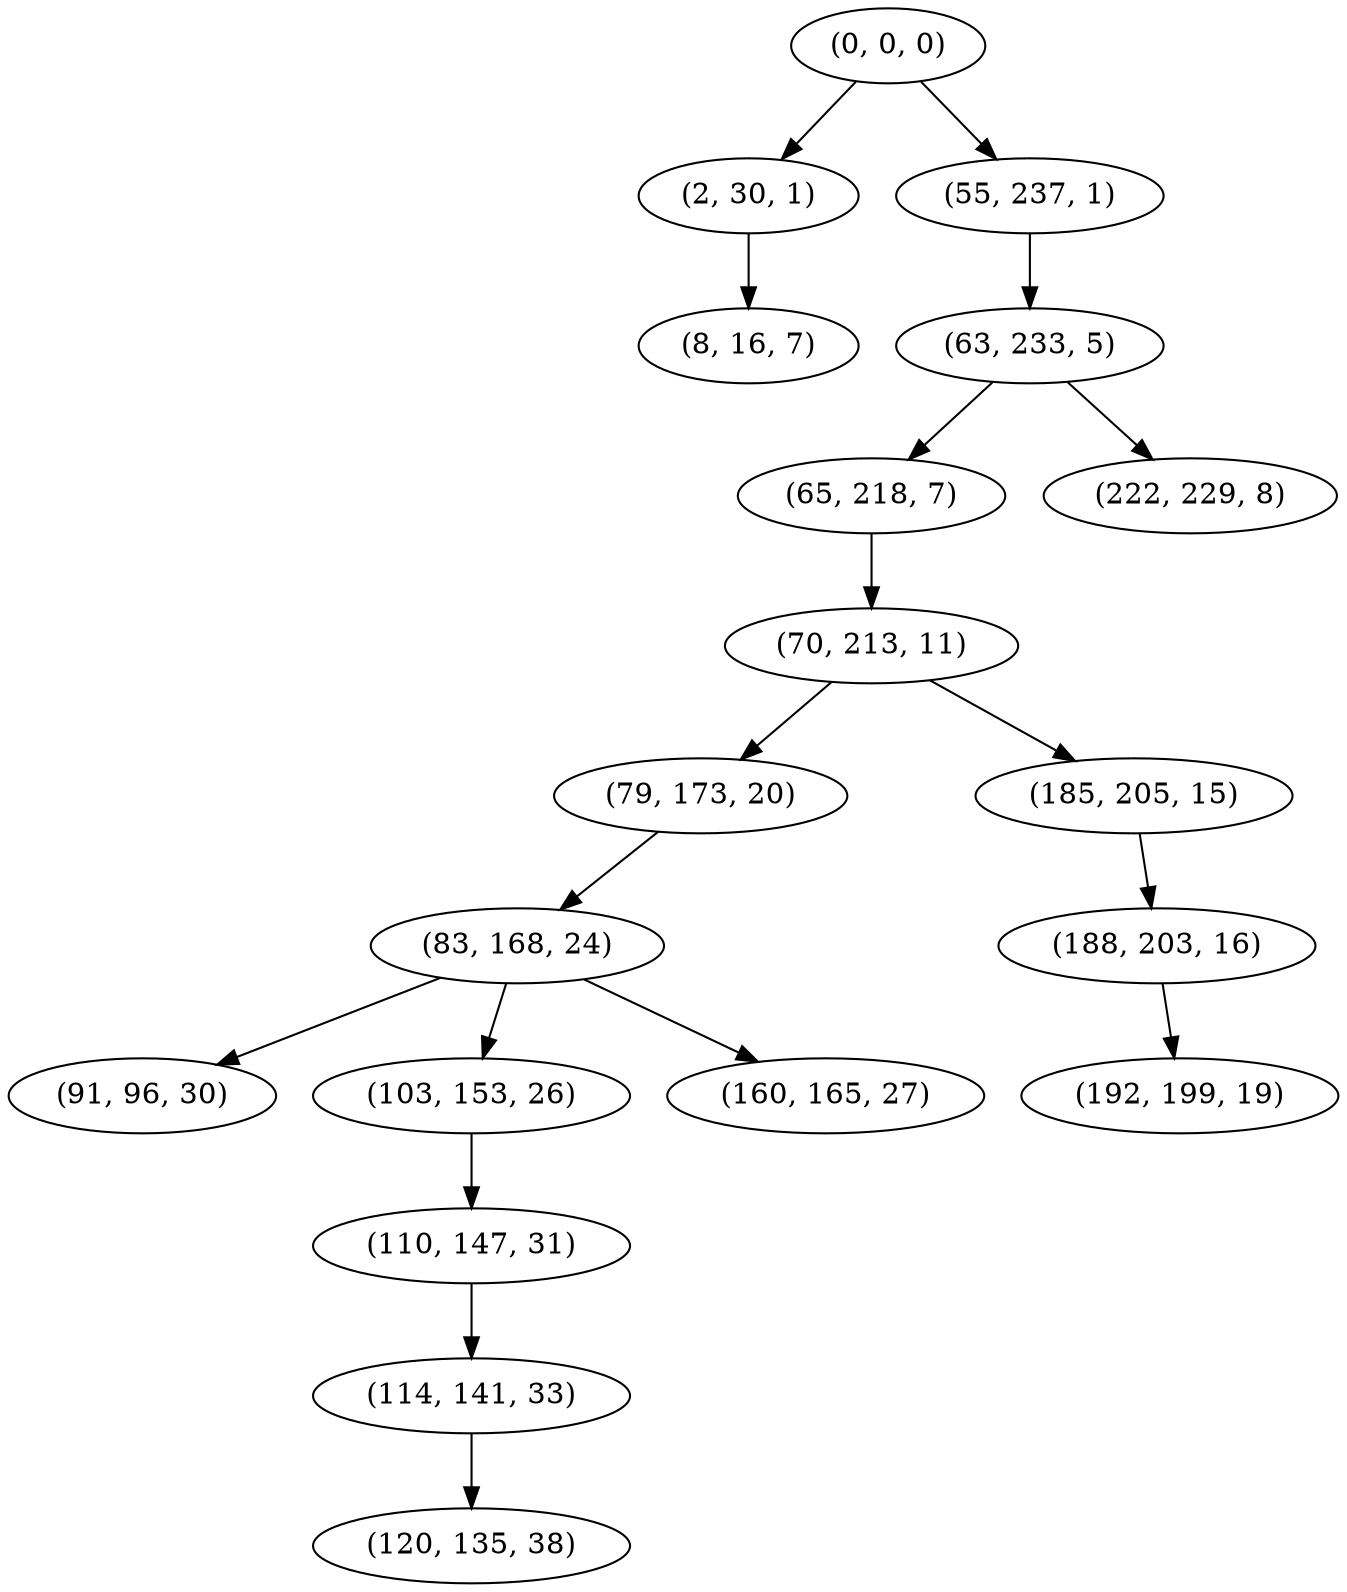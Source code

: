 digraph tree {
    "(0, 0, 0)";
    "(2, 30, 1)";
    "(8, 16, 7)";
    "(55, 237, 1)";
    "(63, 233, 5)";
    "(65, 218, 7)";
    "(70, 213, 11)";
    "(79, 173, 20)";
    "(83, 168, 24)";
    "(91, 96, 30)";
    "(103, 153, 26)";
    "(110, 147, 31)";
    "(114, 141, 33)";
    "(120, 135, 38)";
    "(160, 165, 27)";
    "(185, 205, 15)";
    "(188, 203, 16)";
    "(192, 199, 19)";
    "(222, 229, 8)";
    "(0, 0, 0)" -> "(2, 30, 1)";
    "(0, 0, 0)" -> "(55, 237, 1)";
    "(2, 30, 1)" -> "(8, 16, 7)";
    "(55, 237, 1)" -> "(63, 233, 5)";
    "(63, 233, 5)" -> "(65, 218, 7)";
    "(63, 233, 5)" -> "(222, 229, 8)";
    "(65, 218, 7)" -> "(70, 213, 11)";
    "(70, 213, 11)" -> "(79, 173, 20)";
    "(70, 213, 11)" -> "(185, 205, 15)";
    "(79, 173, 20)" -> "(83, 168, 24)";
    "(83, 168, 24)" -> "(91, 96, 30)";
    "(83, 168, 24)" -> "(103, 153, 26)";
    "(83, 168, 24)" -> "(160, 165, 27)";
    "(103, 153, 26)" -> "(110, 147, 31)";
    "(110, 147, 31)" -> "(114, 141, 33)";
    "(114, 141, 33)" -> "(120, 135, 38)";
    "(185, 205, 15)" -> "(188, 203, 16)";
    "(188, 203, 16)" -> "(192, 199, 19)";
}

